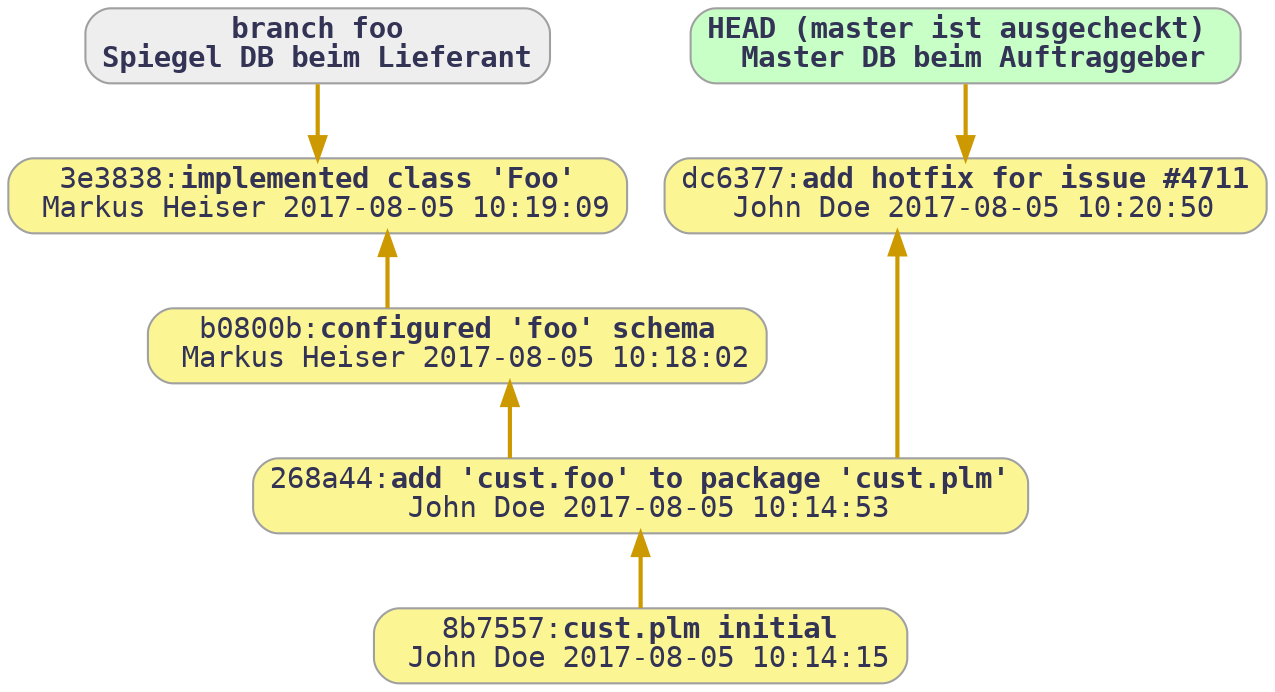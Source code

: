 // .
digraph {
	graph [bgcolor=transparent fontcolor="#333355" fontname=Courier fontsize=16 label="" rankdir=BT splines=ortho]
	node [color="#A0A0A0" fillcolor="#fcf594" fontcolor="#333355" fontname=Courier fontsize=14 shape=box style="filled,rounded"]
	edge [arrowhead=normal color="#cc9900" dir=forward fontcolor="#333355" fontname=Courier fontsize=12 style=bold]
	"268a44e6d48366cce095e598a74c55e01193a317" [label=<268a44:<B>add 'cust.foo' to package 'cust.plm'</B><BR/> John Doe 2017-08-05 10:14:53>]
	b0800b73d5a3ceef2b202b76204b820b50254c54 [label=<b0800b:<B>configured 'foo' schema</B><BR/> Markus Heiser 2017-08-05 10:18:02>]
	"8b75578b776e601fb40f43e291360022b9a1fd01" [label=<8b7557:<B>cust.plm initial</B><BR/> John Doe 2017-08-05 10:14:15>]
	"3e3838e41f54591dc0d845199850b30b8b85cad1" [label=<3e3838:<B>implemented class 'Foo'</B><BR/> Markus Heiser 2017-08-05 10:19:09>]
	dc63770a97314e24a0759afc9cbb610af3e99d19 [label=<dc6377:<B>add hotfix for issue #4711</B><BR/> John Doe 2017-08-05 10:20:50>]
	"refs/heads/master" [label=<<B>HEAD (master ist ausgecheckt) <BR/> Master DB beim Auftraggeber</B>> fillcolor="#C7FFC7"]
	"refs/heads/foo" [label=<<B>branch foo<BR/>Spiegel DB beim Lieferant</B>> fillcolor="#EEEEEE"]
{rank = same; "refs/heads/master"; "refs/heads/foo";}
	"268a44e6d48366cce095e598a74c55e01193a317" -> b0800b73d5a3ceef2b202b76204b820b50254c54
	"8b75578b776e601fb40f43e291360022b9a1fd01" -> "268a44e6d48366cce095e598a74c55e01193a317"
	"3e3838e41f54591dc0d845199850b30b8b85cad1" -> "refs/heads/foo" [dir=back]   [xlabel="cdbpkg commit      " fontcolor="#ffffff"]
	dc63770a97314e24a0759afc9cbb610af3e99d19 -> "refs/heads/master" [dir=back]
	"268a44e6d48366cce095e598a74c55e01193a317" -> dc63770a97314e24a0759afc9cbb610af3e99d19
	b0800b73d5a3ceef2b202b76204b820b50254c54 -> "3e3838e41f54591dc0d845199850b30b8b85cad1" [xlabel="  cdbpkg commit   " fontcolor="#ffffff"]
}
